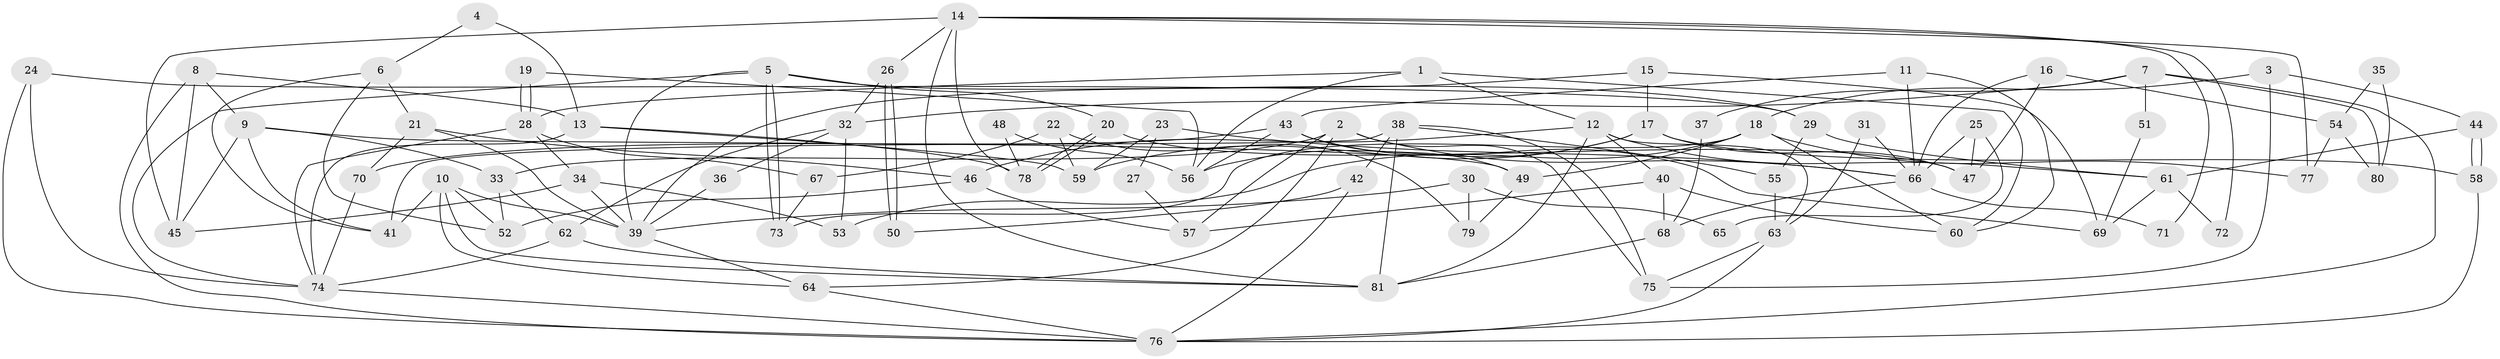 // coarse degree distribution, {6: 0.15151515151515152, 5: 0.24242424242424243, 8: 0.18181818181818182, 3: 0.12121212121212122, 9: 0.06060606060606061, 4: 0.09090909090909091, 7: 0.12121212121212122, 12: 0.030303030303030304}
// Generated by graph-tools (version 1.1) at 2025/37/03/04/25 23:37:01]
// undirected, 81 vertices, 162 edges
graph export_dot {
  node [color=gray90,style=filled];
  1;
  2;
  3;
  4;
  5;
  6;
  7;
  8;
  9;
  10;
  11;
  12;
  13;
  14;
  15;
  16;
  17;
  18;
  19;
  20;
  21;
  22;
  23;
  24;
  25;
  26;
  27;
  28;
  29;
  30;
  31;
  32;
  33;
  34;
  35;
  36;
  37;
  38;
  39;
  40;
  41;
  42;
  43;
  44;
  45;
  46;
  47;
  48;
  49;
  50;
  51;
  52;
  53;
  54;
  55;
  56;
  57;
  58;
  59;
  60;
  61;
  62;
  63;
  64;
  65;
  66;
  67;
  68;
  69;
  70;
  71;
  72;
  73;
  74;
  75;
  76;
  77;
  78;
  79;
  80;
  81;
  1 -- 28;
  1 -- 60;
  1 -- 12;
  1 -- 56;
  2 -- 33;
  2 -- 64;
  2 -- 57;
  2 -- 66;
  2 -- 75;
  3 -- 75;
  3 -- 44;
  3 -- 18;
  4 -- 6;
  4 -- 13;
  5 -- 74;
  5 -- 73;
  5 -- 73;
  5 -- 20;
  5 -- 29;
  5 -- 39;
  6 -- 52;
  6 -- 41;
  6 -- 21;
  7 -- 32;
  7 -- 76;
  7 -- 37;
  7 -- 51;
  7 -- 80;
  8 -- 9;
  8 -- 45;
  8 -- 13;
  8 -- 76;
  9 -- 45;
  9 -- 33;
  9 -- 41;
  9 -- 49;
  10 -- 39;
  10 -- 41;
  10 -- 52;
  10 -- 64;
  10 -- 81;
  11 -- 66;
  11 -- 43;
  11 -- 60;
  12 -- 81;
  12 -- 40;
  12 -- 46;
  12 -- 61;
  12 -- 63;
  13 -- 74;
  13 -- 59;
  13 -- 78;
  14 -- 78;
  14 -- 81;
  14 -- 26;
  14 -- 45;
  14 -- 71;
  14 -- 72;
  14 -- 77;
  15 -- 39;
  15 -- 69;
  15 -- 17;
  16 -- 66;
  16 -- 47;
  16 -- 54;
  17 -- 58;
  17 -- 47;
  17 -- 56;
  17 -- 59;
  18 -- 60;
  18 -- 49;
  18 -- 53;
  18 -- 73;
  18 -- 77;
  19 -- 28;
  19 -- 28;
  19 -- 56;
  20 -- 78;
  20 -- 78;
  20 -- 47;
  21 -- 39;
  21 -- 46;
  21 -- 70;
  22 -- 67;
  22 -- 59;
  22 -- 79;
  23 -- 66;
  23 -- 59;
  23 -- 27;
  24 -- 76;
  24 -- 74;
  24 -- 29;
  25 -- 66;
  25 -- 47;
  25 -- 65;
  26 -- 50;
  26 -- 50;
  26 -- 32;
  27 -- 57;
  28 -- 34;
  28 -- 67;
  28 -- 74;
  29 -- 55;
  29 -- 61;
  30 -- 79;
  30 -- 39;
  30 -- 65;
  31 -- 66;
  31 -- 63;
  32 -- 62;
  32 -- 36;
  32 -- 53;
  33 -- 52;
  33 -- 62;
  34 -- 53;
  34 -- 39;
  34 -- 45;
  35 -- 80;
  35 -- 54;
  36 -- 39;
  37 -- 68;
  38 -- 55;
  38 -- 75;
  38 -- 41;
  38 -- 42;
  38 -- 81;
  39 -- 64;
  40 -- 57;
  40 -- 60;
  40 -- 68;
  42 -- 76;
  42 -- 50;
  43 -- 56;
  43 -- 49;
  43 -- 69;
  43 -- 70;
  44 -- 58;
  44 -- 58;
  44 -- 61;
  46 -- 52;
  46 -- 57;
  48 -- 56;
  48 -- 78;
  49 -- 79;
  51 -- 69;
  54 -- 77;
  54 -- 80;
  55 -- 63;
  58 -- 76;
  61 -- 69;
  61 -- 72;
  62 -- 74;
  62 -- 81;
  63 -- 76;
  63 -- 75;
  64 -- 76;
  66 -- 68;
  66 -- 71;
  67 -- 73;
  68 -- 81;
  70 -- 74;
  74 -- 76;
}
